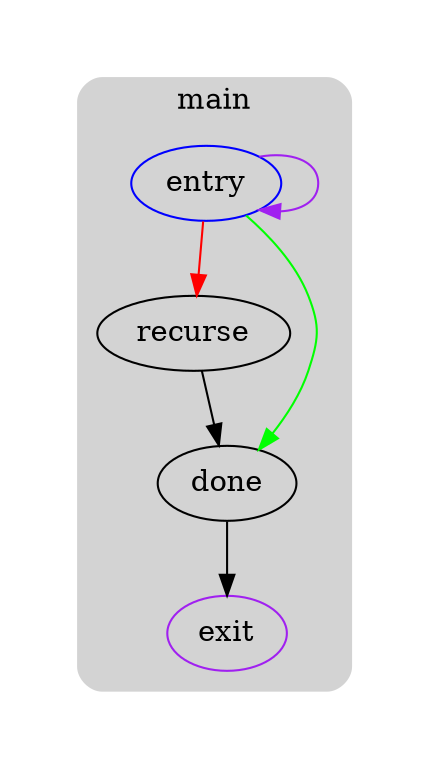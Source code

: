 digraph G {
  compound=true
  subgraph cluster_ {
    peripheries=0
    margin=10
    subgraph cluster_0_wrapper {
      peripheries=0
      margin=15
      subgraph cluster_0 {
        label="main"
        color=darkgray
        style=rounded
        bgcolor=lightgray
        margin=10
        cluster_0_0[label="entry",shape=oval,color=blue,rank=source]
        cluster_0_1[label="recurse",shape=oval]
        cluster_0_2[label="done",shape=oval]
        cluster_0_exit[label=exit,color=purple,rank=sink]
        cluster_0_0 -> cluster_0_2 [color=green]
        cluster_0_0 -> cluster_0_1 [color=red]
        cluster_0_1 -> cluster_0_2
        cluster_0_2 -> cluster_0_exit [color=black]
      }
    }
    cluster_0_0 -> cluster_0_0 [color=purple,lhead=cluster_0,ltail=cluster_0]
  }
}
